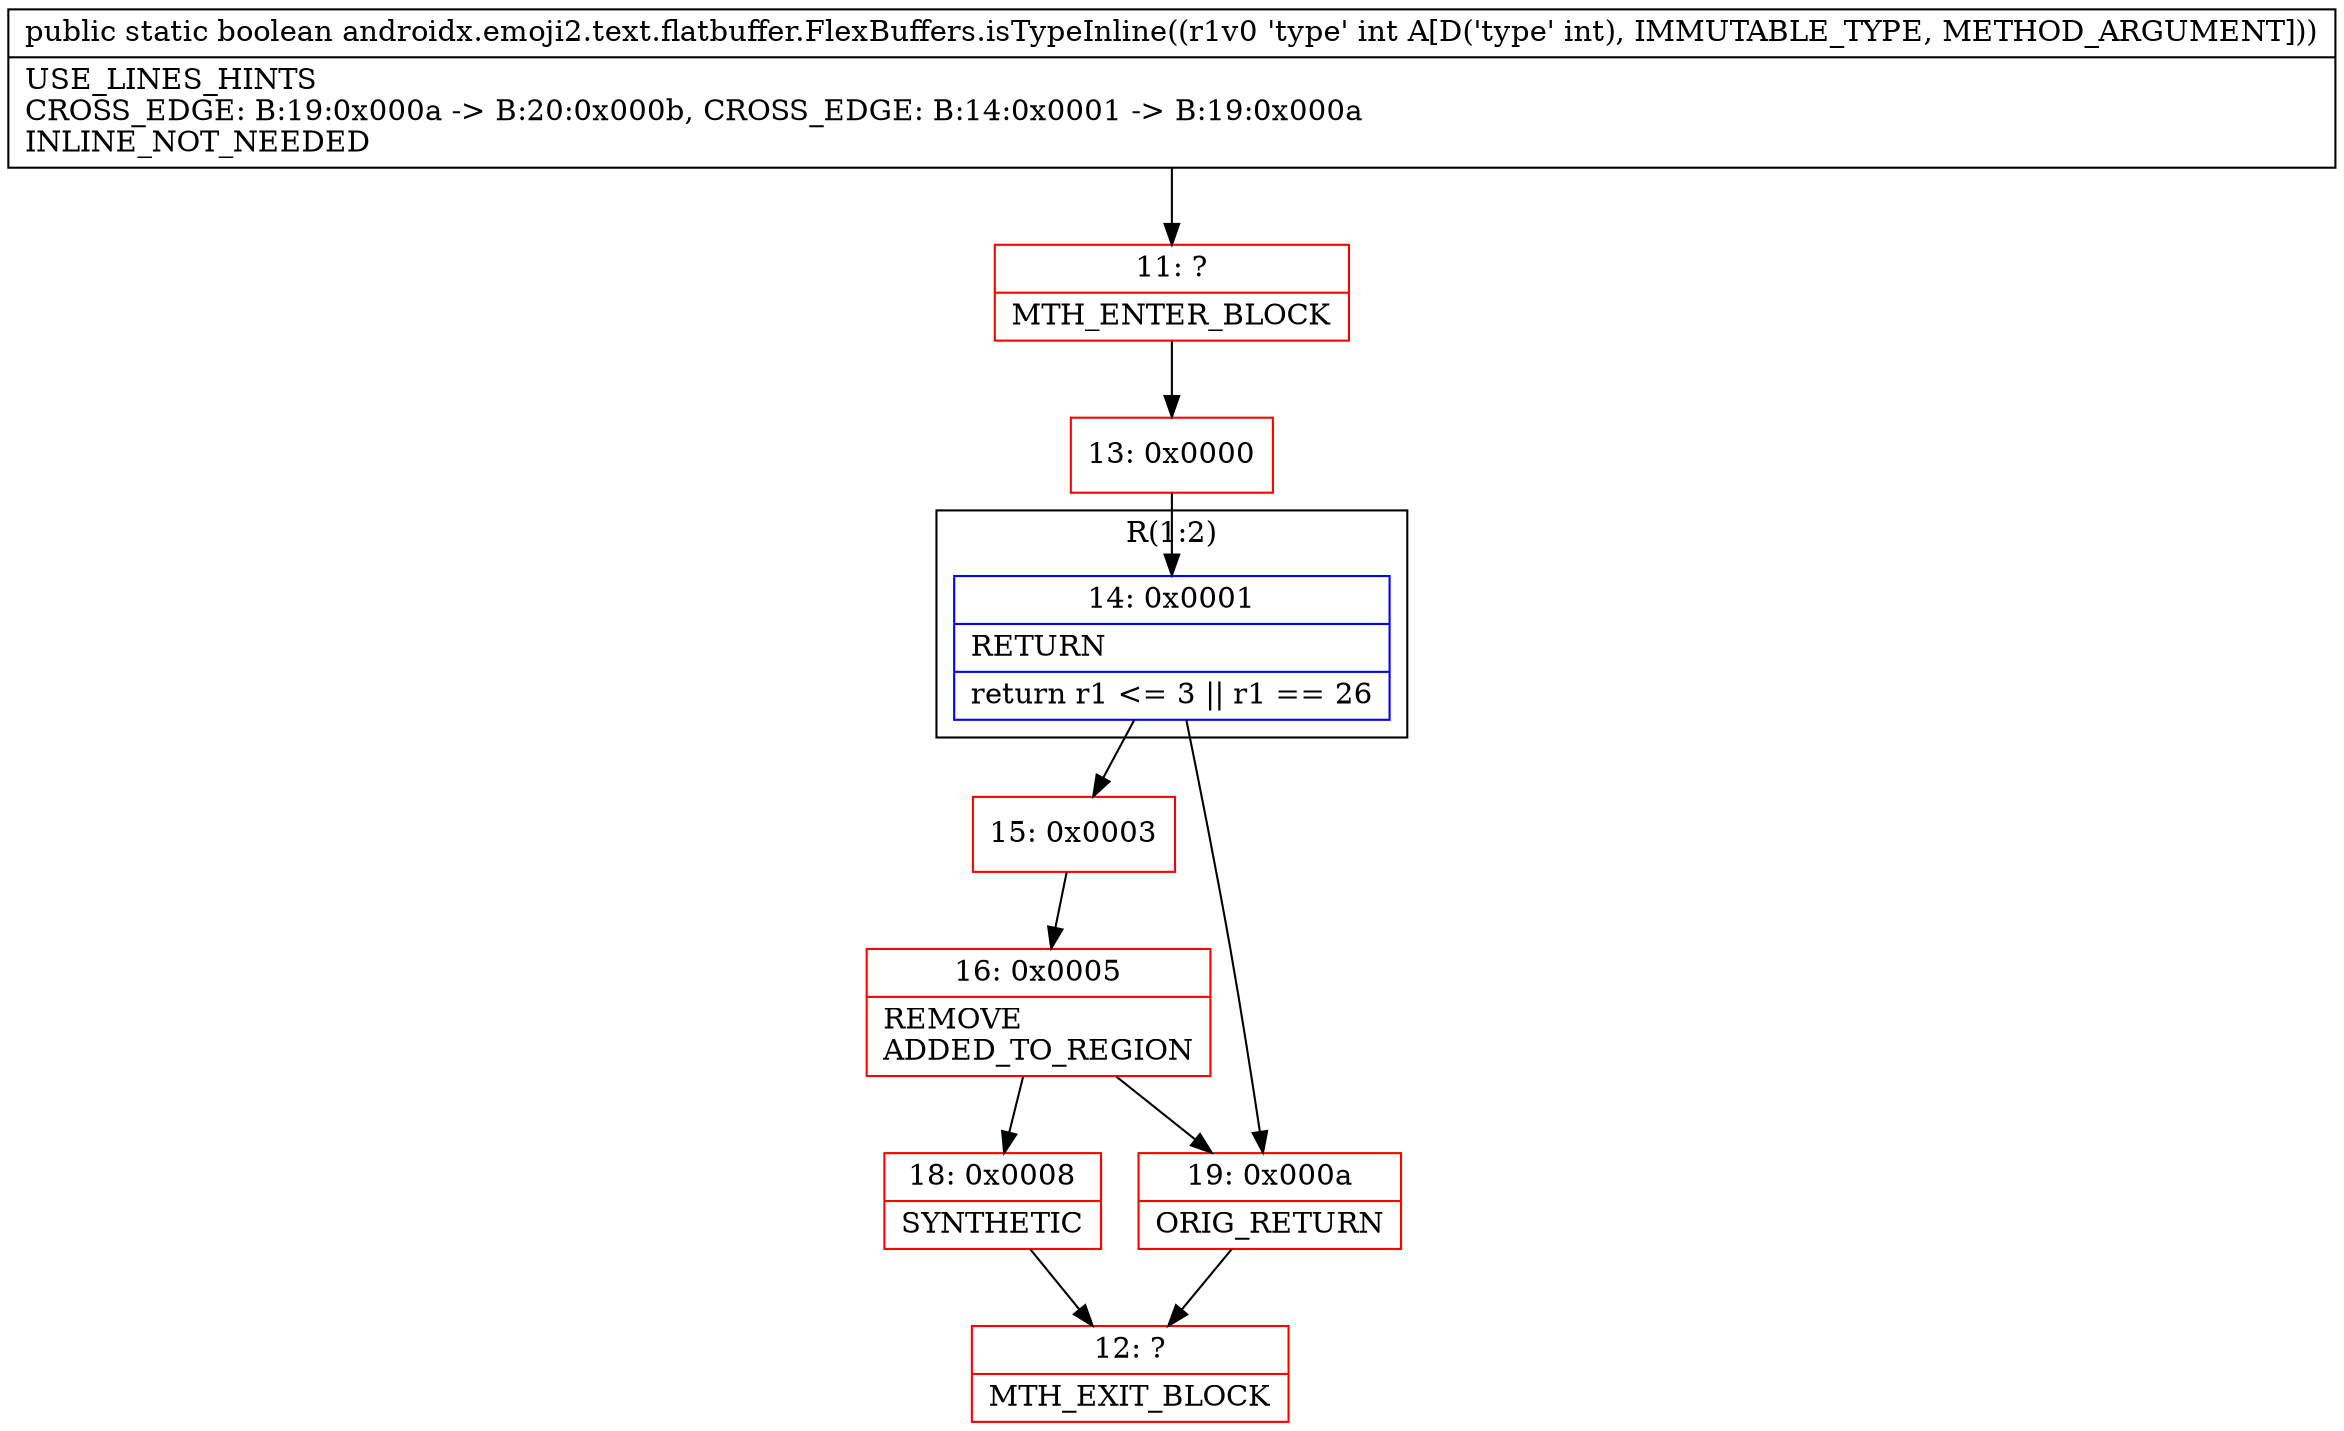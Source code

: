 digraph "CFG forandroidx.emoji2.text.flatbuffer.FlexBuffers.isTypeInline(I)Z" {
subgraph cluster_Region_1790536883 {
label = "R(1:2)";
node [shape=record,color=blue];
Node_14 [shape=record,label="{14\:\ 0x0001|RETURN\l|return r1 \<= 3 \|\| r1 == 26\l}"];
}
Node_11 [shape=record,color=red,label="{11\:\ ?|MTH_ENTER_BLOCK\l}"];
Node_13 [shape=record,color=red,label="{13\:\ 0x0000}"];
Node_15 [shape=record,color=red,label="{15\:\ 0x0003}"];
Node_16 [shape=record,color=red,label="{16\:\ 0x0005|REMOVE\lADDED_TO_REGION\l}"];
Node_18 [shape=record,color=red,label="{18\:\ 0x0008|SYNTHETIC\l}"];
Node_12 [shape=record,color=red,label="{12\:\ ?|MTH_EXIT_BLOCK\l}"];
Node_19 [shape=record,color=red,label="{19\:\ 0x000a|ORIG_RETURN\l}"];
MethodNode[shape=record,label="{public static boolean androidx.emoji2.text.flatbuffer.FlexBuffers.isTypeInline((r1v0 'type' int A[D('type' int), IMMUTABLE_TYPE, METHOD_ARGUMENT]))  | USE_LINES_HINTS\lCROSS_EDGE: B:19:0x000a \-\> B:20:0x000b, CROSS_EDGE: B:14:0x0001 \-\> B:19:0x000a\lINLINE_NOT_NEEDED\l}"];
MethodNode -> Node_11;Node_14 -> Node_15;
Node_14 -> Node_19;
Node_11 -> Node_13;
Node_13 -> Node_14;
Node_15 -> Node_16;
Node_16 -> Node_18;
Node_16 -> Node_19;
Node_18 -> Node_12;
Node_19 -> Node_12;
}

